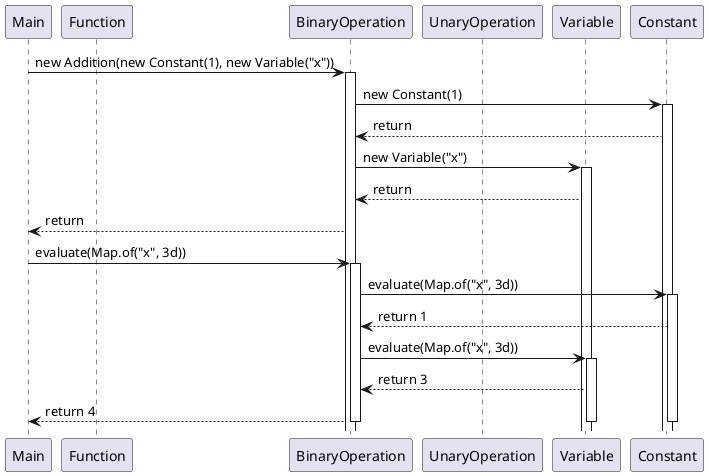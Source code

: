 @startuml
'https://plantuml.com/sequence-diagram

participant "Main" as M
participant "Function" as F
participant "BinaryOperation" as BO
participant "UnaryOperation" as UO
participant "Variable" as V
participant "Constant" as C

M -> BO: new Addition(new Constant(1), new Variable("x"))
activate BO
BO -> C: new Constant(1)
activate C
C --> BO: return
BO -> V: new Variable("x")
activate V
V --> BO: return
BO --> M: return

M -> BO: evaluate(Map.of("x", 3d))
activate BO
BO -> C: evaluate(Map.of("x", 3d))
activate C
C --> BO: return 1
BO -> V: evaluate(Map.of("x", 3d))
activate V
V --> BO: return 3
BO --> M: return 4
deactivate BO
deactivate C
deactivate V

@enduml